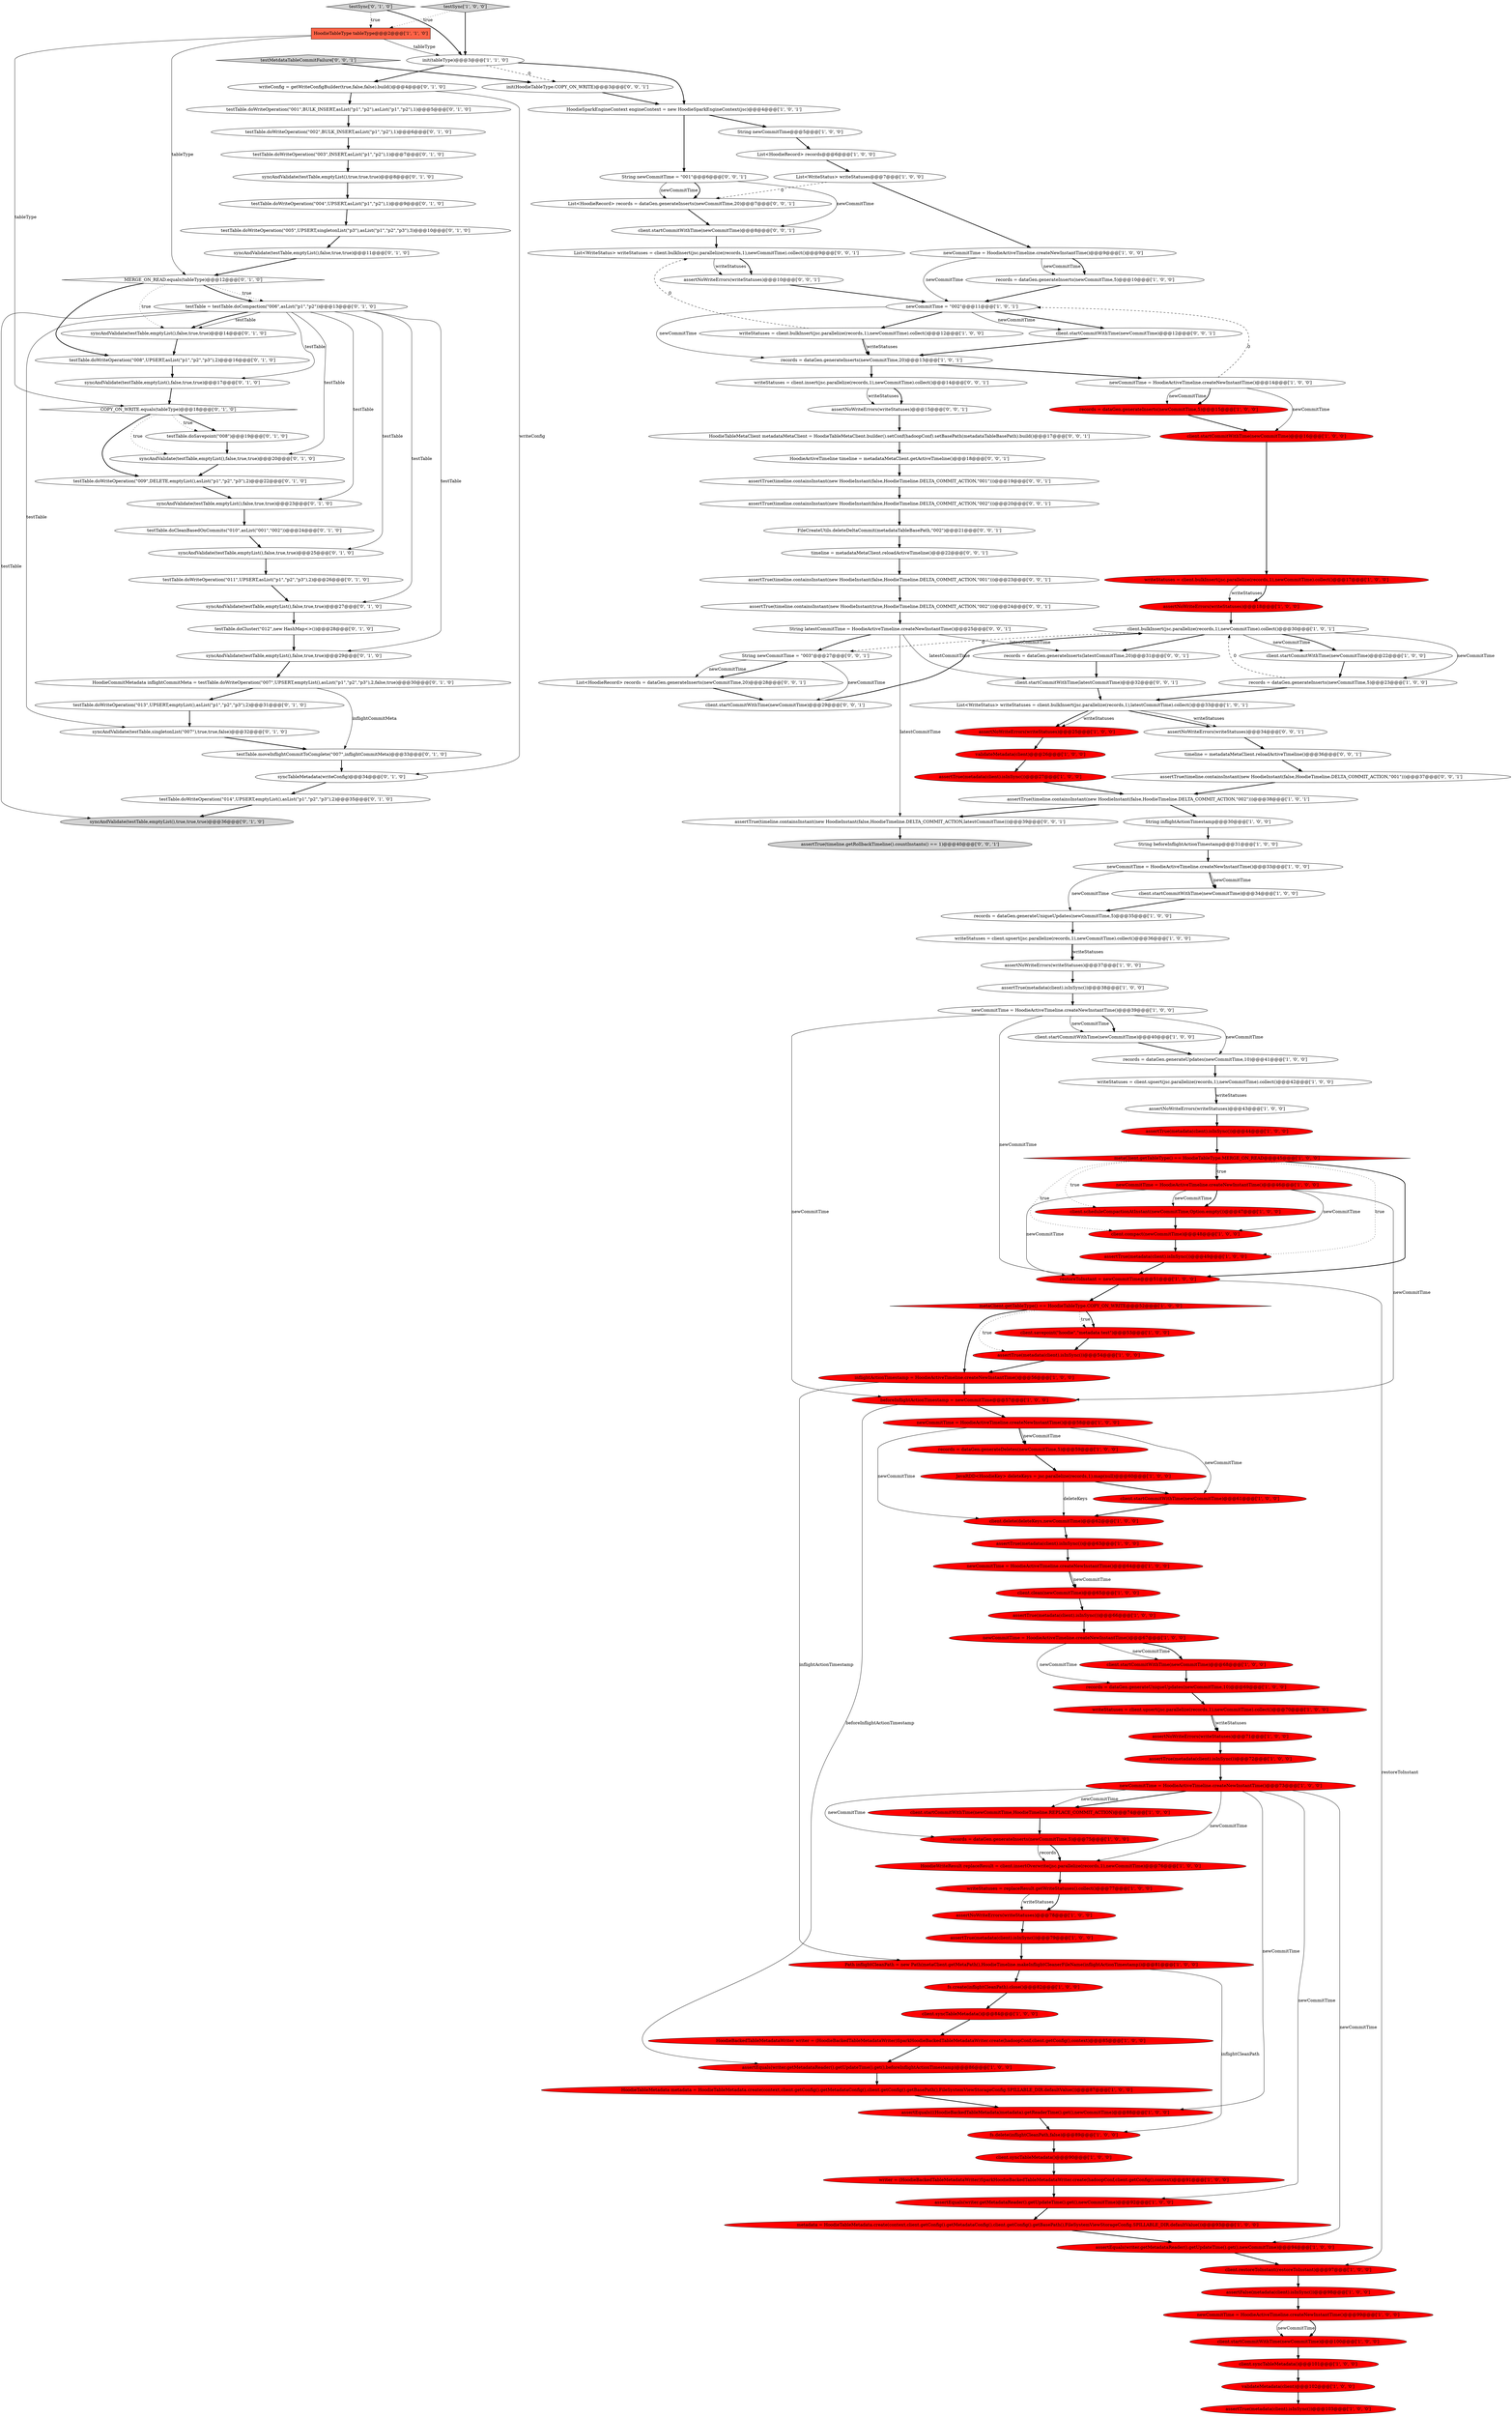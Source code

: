 digraph {
118 [style = filled, label = "MERGE_ON_READ.equals(tableType)@@@12@@@['0', '1', '0']", fillcolor = white, shape = diamond image = "AAA0AAABBB2BBB"];
19 [style = filled, label = "client.syncTableMetadata()@@@90@@@['1', '0', '0']", fillcolor = red, shape = ellipse image = "AAA1AAABBB1BBB"];
95 [style = filled, label = "syncAndValidate(testTable,emptyList(),true,true,true)@@@8@@@['0', '1', '0']", fillcolor = white, shape = ellipse image = "AAA0AAABBB2BBB"];
60 [style = filled, label = "JavaRDD<HoodieKey> deleteKeys = jsc.parallelize(records,1).map(null)@@@60@@@['1', '0', '0']", fillcolor = red, shape = ellipse image = "AAA1AAABBB1BBB"];
144 [style = filled, label = "String newCommitTime = \"003\"@@@27@@@['0', '0', '1']", fillcolor = white, shape = ellipse image = "AAA0AAABBB3BBB"];
67 [style = filled, label = "metaClient.getTableType() == HoodieTableType.COPY_ON_WRITE@@@52@@@['1', '0', '0']", fillcolor = red, shape = diamond image = "AAA1AAABBB1BBB"];
28 [style = filled, label = "assertTrue(metadata(client).isInSync())@@@63@@@['1', '0', '0']", fillcolor = red, shape = ellipse image = "AAA1AAABBB1BBB"];
62 [style = filled, label = "client.startCommitWithTime(newCommitTime)@@@68@@@['1', '0', '0']", fillcolor = red, shape = ellipse image = "AAA1AAABBB1BBB"];
113 [style = filled, label = "syncAndValidate(testTable,emptyList(),false,true,true)@@@29@@@['0', '1', '0']", fillcolor = white, shape = ellipse image = "AAA0AAABBB2BBB"];
65 [style = filled, label = "newCommitTime = HoodieActiveTimeline.createNewInstantTime()@@@64@@@['1', '0', '0']", fillcolor = red, shape = ellipse image = "AAA1AAABBB1BBB"];
117 [style = filled, label = "testTable.doWriteOperation(\"002\",BULK_INSERT,asList(\"p1\",\"p2\"),1)@@@6@@@['0', '1', '0']", fillcolor = white, shape = ellipse image = "AAA0AAABBB2BBB"];
14 [style = filled, label = "client.clean(newCommitTime)@@@65@@@['1', '0', '0']", fillcolor = red, shape = ellipse image = "AAA1AAABBB1BBB"];
99 [style = filled, label = "testTable.doWriteOperation(\"013\",UPSERT,emptyList(),asList(\"p1\",\"p2\",\"p3\"),2)@@@31@@@['0', '1', '0']", fillcolor = white, shape = ellipse image = "AAA0AAABBB2BBB"];
101 [style = filled, label = "HoodieCommitMetadata inflightCommitMeta = testTable.doWriteOperation(\"007\",UPSERT,emptyList(),asList(\"p1\",\"p2\",\"p3\"),2,false,true)@@@30@@@['0', '1', '0']", fillcolor = white, shape = ellipse image = "AAA0AAABBB2BBB"];
31 [style = filled, label = "newCommitTime = HoodieActiveTimeline.createNewInstantTime()@@@67@@@['1', '0', '0']", fillcolor = red, shape = ellipse image = "AAA1AAABBB1BBB"];
143 [style = filled, label = "assertTrue(timeline.containsInstant(new HoodieInstant(false,HoodieTimeline.DELTA_COMMIT_ACTION,\"002\")))@@@20@@@['0', '0', '1']", fillcolor = white, shape = ellipse image = "AAA0AAABBB3BBB"];
4 [style = filled, label = "records = dataGen.generateInserts(newCommitTime,20)@@@13@@@['1', '0', '1']", fillcolor = white, shape = ellipse image = "AAA0AAABBB1BBB"];
2 [style = filled, label = "assertTrue(metadata(client).isInSync())@@@54@@@['1', '0', '0']", fillcolor = red, shape = ellipse image = "AAA1AAABBB1BBB"];
45 [style = filled, label = "String newCommitTime@@@5@@@['1', '0', '0']", fillcolor = white, shape = ellipse image = "AAA0AAABBB1BBB"];
146 [style = filled, label = "client.startCommitWithTime(latestCommitTime)@@@32@@@['0', '0', '1']", fillcolor = white, shape = ellipse image = "AAA0AAABBB3BBB"];
116 [style = filled, label = "testTable.doWriteOperation(\"005\",UPSERT,singletonList(\"p3\"),asList(\"p1\",\"p2\",\"p3\"),3)@@@10@@@['0', '1', '0']", fillcolor = white, shape = ellipse image = "AAA0AAABBB2BBB"];
114 [style = filled, label = "testTable.doWriteOperation(\"008\",UPSERT,asList(\"p1\",\"p2\",\"p3\"),2)@@@16@@@['0', '1', '0']", fillcolor = white, shape = ellipse image = "AAA0AAABBB2BBB"];
125 [style = filled, label = "assertNoWriteErrors(writeStatuses)@@@10@@@['0', '0', '1']", fillcolor = white, shape = ellipse image = "AAA0AAABBB3BBB"];
108 [style = filled, label = "syncAndValidate(testTable,emptyList(),false,true,true)@@@23@@@['0', '1', '0']", fillcolor = white, shape = ellipse image = "AAA0AAABBB2BBB"];
54 [style = filled, label = "client.startCommitWithTime(newCommitTime)@@@22@@@['1', '0', '0']", fillcolor = white, shape = ellipse image = "AAA0AAABBB1BBB"];
12 [style = filled, label = "writeStatuses = client.upsert(jsc.parallelize(records,1),newCommitTime).collect()@@@70@@@['1', '0', '0']", fillcolor = red, shape = ellipse image = "AAA1AAABBB1BBB"];
105 [style = filled, label = "syncAndValidate(testTable,emptyList(),false,true,true)@@@20@@@['0', '1', '0']", fillcolor = white, shape = ellipse image = "AAA0AAABBB2BBB"];
107 [style = filled, label = "COPY_ON_WRITE.equals(tableType)@@@18@@@['0', '1', '0']", fillcolor = white, shape = diamond image = "AAA0AAABBB2BBB"];
34 [style = filled, label = "inflightActionTimestamp = HoodieActiveTimeline.createNewInstantTime()@@@56@@@['1', '0', '0']", fillcolor = red, shape = ellipse image = "AAA1AAABBB1BBB"];
30 [style = filled, label = "assertTrue(metadata(client).isInSync())@@@103@@@['1', '0', '0']", fillcolor = red, shape = ellipse image = "AAA1AAABBB1BBB"];
80 [style = filled, label = "newCommitTime = HoodieActiveTimeline.createNewInstantTime()@@@14@@@['1', '0', '0']", fillcolor = white, shape = ellipse image = "AAA0AAABBB1BBB"];
75 [style = filled, label = "records = dataGen.generateDeletes(newCommitTime,5)@@@59@@@['1', '0', '0']", fillcolor = red, shape = ellipse image = "AAA1AAABBB1BBB"];
26 [style = filled, label = "assertTrue(timeline.containsInstant(new HoodieInstant(false,HoodieTimeline.DELTA_COMMIT_ACTION,\"002\")))@@@38@@@['1', '0', '1']", fillcolor = white, shape = ellipse image = "AAA0AAABBB1BBB"];
43 [style = filled, label = "writeStatuses = client.upsert(jsc.parallelize(records,1),newCommitTime).collect()@@@36@@@['1', '0', '0']", fillcolor = white, shape = ellipse image = "AAA0AAABBB1BBB"];
97 [style = filled, label = "syncAndValidate(testTable,singletonList(\"007\"),true,true,false)@@@32@@@['0', '1', '0']", fillcolor = white, shape = ellipse image = "AAA0AAABBB2BBB"];
106 [style = filled, label = "syncAndValidate(testTable,emptyList(),false,true,true)@@@17@@@['0', '1', '0']", fillcolor = white, shape = ellipse image = "AAA0AAABBB2BBB"];
115 [style = filled, label = "testTable.doWriteOperation(\"009\",DELETE,emptyList(),asList(\"p1\",\"p2\",\"p3\"),2)@@@22@@@['0', '1', '0']", fillcolor = white, shape = ellipse image = "AAA0AAABBB2BBB"];
120 [style = filled, label = "testTable = testTable.doCompaction(\"006\",asList(\"p1\",\"p2\"))@@@13@@@['0', '1', '0']", fillcolor = white, shape = ellipse image = "AAA0AAABBB2BBB"];
129 [style = filled, label = "client.startCommitWithTime(newCommitTime)@@@8@@@['0', '0', '1']", fillcolor = white, shape = ellipse image = "AAA0AAABBB3BBB"];
142 [style = filled, label = "List<HoodieRecord> records = dataGen.generateInserts(newCommitTime,20)@@@7@@@['0', '0', '1']", fillcolor = white, shape = ellipse image = "AAA0AAABBB3BBB"];
68 [style = filled, label = "assertEquals(((HoodieBackedTableMetadata)metadata).getReaderTime().get(),newCommitTime)@@@88@@@['1', '0', '0']", fillcolor = red, shape = ellipse image = "AAA1AAABBB1BBB"];
56 [style = filled, label = "validateMetadata(client)@@@26@@@['1', '0', '0']", fillcolor = red, shape = ellipse image = "AAA1AAABBB1BBB"];
40 [style = filled, label = "metadata = HoodieTableMetadata.create(context,client.getConfig().getMetadataConfig(),client.getConfig().getBasePath(),FileSystemViewStorageConfig.SPILLABLE_DIR.defaultValue())@@@93@@@['1', '0', '0']", fillcolor = red, shape = ellipse image = "AAA1AAABBB1BBB"];
21 [style = filled, label = "client.syncTableMetadata()@@@101@@@['1', '0', '0']", fillcolor = red, shape = ellipse image = "AAA1AAABBB1BBB"];
20 [style = filled, label = "String inflightActionTimestamp@@@30@@@['1', '0', '0']", fillcolor = white, shape = ellipse image = "AAA0AAABBB1BBB"];
130 [style = filled, label = "assertTrue(timeline.containsInstant(new HoodieInstant(false,HoodieTimeline.DELTA_COMMIT_ACTION,\"001\")))@@@37@@@['0', '0', '1']", fillcolor = white, shape = ellipse image = "AAA0AAABBB3BBB"];
17 [style = filled, label = "newCommitTime = HoodieActiveTimeline.createNewInstantTime()@@@58@@@['1', '0', '0']", fillcolor = red, shape = ellipse image = "AAA1AAABBB1BBB"];
47 [style = filled, label = "assertTrue(metadata(client).isInSync())@@@72@@@['1', '0', '0']", fillcolor = red, shape = ellipse image = "AAA1AAABBB1BBB"];
10 [style = filled, label = "client.scheduleCompactionAtInstant(newCommitTime,Option.empty())@@@47@@@['1', '0', '0']", fillcolor = red, shape = ellipse image = "AAA1AAABBB1BBB"];
52 [style = filled, label = "fs.delete(inflightCleanPath,false)@@@89@@@['1', '0', '0']", fillcolor = red, shape = ellipse image = "AAA1AAABBB1BBB"];
55 [style = filled, label = "newCommitTime = HoodieActiveTimeline.createNewInstantTime()@@@39@@@['1', '0', '0']", fillcolor = white, shape = ellipse image = "AAA0AAABBB1BBB"];
145 [style = filled, label = "List<WriteStatus> writeStatuses = client.bulkInsert(jsc.parallelize(records,1),newCommitTime).collect()@@@9@@@['0', '0', '1']", fillcolor = white, shape = ellipse image = "AAA0AAABBB3BBB"];
84 [style = filled, label = "writeStatuses = client.upsert(jsc.parallelize(records,1),newCommitTime).collect()@@@42@@@['1', '0', '0']", fillcolor = white, shape = ellipse image = "AAA0AAABBB1BBB"];
53 [style = filled, label = "newCommitTime = HoodieActiveTimeline.createNewInstantTime()@@@99@@@['1', '0', '0']", fillcolor = red, shape = ellipse image = "AAA1AAABBB1BBB"];
41 [style = filled, label = "HoodieTableType tableType@@@2@@@['1', '1', '0']", fillcolor = tomato, shape = box image = "AAA0AAABBB1BBB"];
77 [style = filled, label = "assertNoWriteErrors(writeStatuses)@@@37@@@['1', '0', '0']", fillcolor = white, shape = ellipse image = "AAA0AAABBB1BBB"];
76 [style = filled, label = "records = dataGen.generateUniqueUpdates(newCommitTime,5)@@@35@@@['1', '0', '0']", fillcolor = white, shape = ellipse image = "AAA0AAABBB1BBB"];
104 [style = filled, label = "testTable.doWriteOperation(\"014\",UPSERT,emptyList(),asList(\"p1\",\"p2\",\"p3\"),2)@@@35@@@['0', '1', '0']", fillcolor = white, shape = ellipse image = "AAA0AAABBB2BBB"];
61 [style = filled, label = "List<WriteStatus> writeStatuses = client.bulkInsert(jsc.parallelize(records,1),latestCommitTime).collect()@@@33@@@['1', '0', '1']", fillcolor = white, shape = ellipse image = "AAA0AAABBB1BBB"];
112 [style = filled, label = "syncAndValidate(testTable,emptyList(),false,true,true)@@@27@@@['0', '1', '0']", fillcolor = white, shape = ellipse image = "AAA0AAABBB2BBB"];
135 [style = filled, label = "assertTrue(timeline.containsInstant(new HoodieInstant(false,HoodieTimeline.DELTA_COMMIT_ACTION,\"001\")))@@@19@@@['0', '0', '1']", fillcolor = white, shape = ellipse image = "AAA0AAABBB3BBB"];
32 [style = filled, label = "assertTrue(metadata(client).isInSync())@@@27@@@['1', '0', '0']", fillcolor = red, shape = ellipse image = "AAA1AAABBB1BBB"];
22 [style = filled, label = "testSync['1', '0', '0']", fillcolor = lightgray, shape = diamond image = "AAA0AAABBB1BBB"];
79 [style = filled, label = "writeStatuses = client.bulkInsert(jsc.parallelize(records,1),newCommitTime).collect()@@@12@@@['1', '0', '0']", fillcolor = white, shape = ellipse image = "AAA0AAABBB1BBB"];
57 [style = filled, label = "client.syncTableMetadata()@@@84@@@['1', '0', '0']", fillcolor = red, shape = ellipse image = "AAA1AAABBB1BBB"];
69 [style = filled, label = "assertTrue(metadata(client).isInSync())@@@66@@@['1', '0', '0']", fillcolor = red, shape = ellipse image = "AAA1AAABBB1BBB"];
150 [style = filled, label = "assertTrue(timeline.getRollbackTimeline().countInstants() == 1)@@@40@@@['0', '0', '1']", fillcolor = lightgray, shape = ellipse image = "AAA0AAABBB3BBB"];
7 [style = filled, label = "client.startCommitWithTime(newCommitTime)@@@100@@@['1', '0', '0']", fillcolor = red, shape = ellipse image = "AAA1AAABBB1BBB"];
93 [style = filled, label = "syncAndValidate(testTable,emptyList(),false,true,true)@@@25@@@['0', '1', '0']", fillcolor = white, shape = ellipse image = "AAA0AAABBB2BBB"];
139 [style = filled, label = "init(HoodieTableType.COPY_ON_WRITE)@@@3@@@['0', '0', '1']", fillcolor = white, shape = ellipse image = "AAA0AAABBB3BBB"];
94 [style = filled, label = "testTable.moveInflightCommitToComplete(\"007\",inflightCommitMeta)@@@33@@@['0', '1', '0']", fillcolor = white, shape = ellipse image = "AAA0AAABBB2BBB"];
78 [style = filled, label = "client.startCommitWithTime(newCommitTime,HoodieTimeline.REPLACE_COMMIT_ACTION)@@@74@@@['1', '0', '0']", fillcolor = red, shape = ellipse image = "AAA1AAABBB1BBB"];
90 [style = filled, label = "init(tableType)@@@3@@@['1', '1', '0']", fillcolor = white, shape = ellipse image = "AAA0AAABBB1BBB"];
50 [style = filled, label = "HoodieBackedTableMetadataWriter writer = (HoodieBackedTableMetadataWriter)SparkHoodieBackedTableMetadataWriter.create(hadoopConf,client.getConfig(),context)@@@85@@@['1', '0', '0']", fillcolor = red, shape = ellipse image = "AAA1AAABBB1BBB"];
138 [style = filled, label = "testMetdataTableCommitFailure['0', '0', '1']", fillcolor = lightgray, shape = diamond image = "AAA0AAABBB3BBB"];
122 [style = filled, label = "syncAndValidate(testTable,emptyList(),false,true,true)@@@11@@@['0', '1', '0']", fillcolor = white, shape = ellipse image = "AAA0AAABBB2BBB"];
82 [style = filled, label = "HoodieTableMetadata metadata = HoodieTableMetadata.create(context,client.getConfig().getMetadataConfig(),client.getConfig().getBasePath(),FileSystemViewStorageConfig.SPILLABLE_DIR.defaultValue())@@@87@@@['1', '0', '0']", fillcolor = red, shape = ellipse image = "AAA1AAABBB1BBB"];
110 [style = filled, label = "testTable.doCleanBasedOnCommits(\"010\",asList(\"001\",\"002\"))@@@24@@@['0', '1', '0']", fillcolor = white, shape = ellipse image = "AAA0AAABBB2BBB"];
11 [style = filled, label = "client.compact(newCommitTime)@@@48@@@['1', '0', '0']", fillcolor = red, shape = ellipse image = "AAA1AAABBB1BBB"];
70 [style = filled, label = "metaClient.getTableType() == HoodieTableType.MERGE_ON_READ@@@45@@@['1', '0', '0']", fillcolor = red, shape = diamond image = "AAA1AAABBB1BBB"];
124 [style = filled, label = "assertTrue(timeline.containsInstant(new HoodieInstant(true,HoodieTimeline.DELTA_COMMIT_ACTION,\"002\")))@@@24@@@['0', '0', '1']", fillcolor = white, shape = ellipse image = "AAA0AAABBB3BBB"];
18 [style = filled, label = "assertTrue(metadata(client).isInSync())@@@38@@@['1', '0', '0']", fillcolor = white, shape = ellipse image = "AAA0AAABBB1BBB"];
83 [style = filled, label = "assertEquals(writer.getMetadataReader().getUpdateTime().get(),newCommitTime)@@@92@@@['1', '0', '0']", fillcolor = red, shape = ellipse image = "AAA1AAABBB1BBB"];
121 [style = filled, label = "writeConfig = getWriteConfigBuilder(true,false,false).build()@@@4@@@['0', '1', '0']", fillcolor = white, shape = ellipse image = "AAA0AAABBB2BBB"];
35 [style = filled, label = "List<HoodieRecord> records@@@6@@@['1', '0', '0']", fillcolor = white, shape = ellipse image = "AAA0AAABBB1BBB"];
6 [style = filled, label = "newCommitTime = HoodieActiveTimeline.createNewInstantTime()@@@33@@@['1', '0', '0']", fillcolor = white, shape = ellipse image = "AAA0AAABBB1BBB"];
25 [style = filled, label = "newCommitTime = HoodieActiveTimeline.createNewInstantTime()@@@73@@@['1', '0', '0']", fillcolor = red, shape = ellipse image = "AAA1AAABBB1BBB"];
131 [style = filled, label = "String latestCommitTime = HoodieActiveTimeline.createNewInstantTime()@@@25@@@['0', '0', '1']", fillcolor = white, shape = ellipse image = "AAA0AAABBB3BBB"];
73 [style = filled, label = "client.startCommitWithTime(newCommitTime)@@@61@@@['1', '0', '0']", fillcolor = red, shape = ellipse image = "AAA1AAABBB1BBB"];
98 [style = filled, label = "syncAndValidate(testTable,emptyList(),false,true,true)@@@14@@@['0', '1', '0']", fillcolor = white, shape = ellipse image = "AAA0AAABBB2BBB"];
66 [style = filled, label = "assertEquals(writer.getMetadataReader().getUpdateTime().get(),newCommitTime)@@@94@@@['1', '0', '0']", fillcolor = red, shape = ellipse image = "AAA1AAABBB1BBB"];
74 [style = filled, label = "newCommitTime = \"002\"@@@11@@@['1', '0', '1']", fillcolor = white, shape = ellipse image = "AAA0AAABBB1BBB"];
44 [style = filled, label = "writeStatuses = replaceResult.getWriteStatuses().collect()@@@77@@@['1', '0', '0']", fillcolor = red, shape = ellipse image = "AAA1AAABBB1BBB"];
39 [style = filled, label = "assertFalse(metadata(client).isInSync())@@@98@@@['1', '0', '0']", fillcolor = red, shape = ellipse image = "AAA1AAABBB1BBB"];
91 [style = filled, label = "writer = (HoodieBackedTableMetadataWriter)SparkHoodieBackedTableMetadataWriter.create(hadoopConf,client.getConfig(),context)@@@91@@@['1', '0', '0']", fillcolor = red, shape = ellipse image = "AAA1AAABBB1BBB"];
100 [style = filled, label = "testTable.doWriteOperation(\"004\",UPSERT,asList(\"p1\",\"p2\"),1)@@@9@@@['0', '1', '0']", fillcolor = white, shape = ellipse image = "AAA0AAABBB2BBB"];
48 [style = filled, label = "restoreToInstant = newCommitTime@@@51@@@['1', '0', '0']", fillcolor = red, shape = ellipse image = "AAA1AAABBB1BBB"];
137 [style = filled, label = "List<HoodieRecord> records = dataGen.generateInserts(newCommitTime,20)@@@28@@@['0', '0', '1']", fillcolor = white, shape = ellipse image = "AAA0AAABBB3BBB"];
88 [style = filled, label = "records = dataGen.generateInserts(newCommitTime,5)@@@23@@@['1', '0', '0']", fillcolor = white, shape = ellipse image = "AAA0AAABBB1BBB"];
148 [style = filled, label = "assertNoWriteErrors(writeStatuses)@@@15@@@['0', '0', '1']", fillcolor = white, shape = ellipse image = "AAA0AAABBB3BBB"];
1 [style = filled, label = "assertNoWriteErrors(writeStatuses)@@@25@@@['1', '0', '0']", fillcolor = red, shape = ellipse image = "AAA1AAABBB1BBB"];
119 [style = filled, label = "testTable.doSavepoint(\"008\")@@@19@@@['0', '1', '0']", fillcolor = white, shape = ellipse image = "AAA0AAABBB2BBB"];
127 [style = filled, label = "records = dataGen.generateInserts(latestCommitTime,20)@@@31@@@['0', '0', '1']", fillcolor = white, shape = ellipse image = "AAA0AAABBB3BBB"];
128 [style = filled, label = "FileCreateUtils.deleteDeltaCommit(metadataTableBasePath,\"002\")@@@21@@@['0', '0', '1']", fillcolor = white, shape = ellipse image = "AAA0AAABBB3BBB"];
85 [style = filled, label = "newCommitTime = HoodieActiveTimeline.createNewInstantTime()@@@46@@@['1', '0', '0']", fillcolor = red, shape = ellipse image = "AAA1AAABBB1BBB"];
3 [style = filled, label = "assertNoWriteErrors(writeStatuses)@@@78@@@['1', '0', '0']", fillcolor = red, shape = ellipse image = "AAA1AAABBB1BBB"];
92 [style = filled, label = "syncTableMetadata(writeConfig)@@@34@@@['0', '1', '0']", fillcolor = white, shape = ellipse image = "AAA0AAABBB2BBB"];
5 [style = filled, label = "assertEquals(writer.getMetadataReader().getUpdateTime().get(),beforeInflightActionTimestamp)@@@86@@@['1', '0', '0']", fillcolor = red, shape = ellipse image = "AAA1AAABBB1BBB"];
86 [style = filled, label = "assertTrue(metadata(client).isInSync())@@@49@@@['1', '0', '0']", fillcolor = red, shape = ellipse image = "AAA1AAABBB1BBB"];
38 [style = filled, label = "client.startCommitWithTime(newCommitTime)@@@40@@@['1', '0', '0']", fillcolor = white, shape = ellipse image = "AAA0AAABBB1BBB"];
96 [style = filled, label = "testTable.doWriteOperation(\"001\",BULK_INSERT,asList(\"p1\",\"p2\"),asList(\"p1\",\"p2\"),1)@@@5@@@['0', '1', '0']", fillcolor = white, shape = ellipse image = "AAA0AAABBB2BBB"];
27 [style = filled, label = "beforeInflightActionTimestamp = newCommitTime@@@57@@@['1', '0', '0']", fillcolor = red, shape = ellipse image = "AAA1AAABBB1BBB"];
15 [style = filled, label = "List<WriteStatus> writeStatuses@@@7@@@['1', '0', '0']", fillcolor = white, shape = ellipse image = "AAA0AAABBB1BBB"];
8 [style = filled, label = "assertTrue(metadata(client).isInSync())@@@79@@@['1', '0', '0']", fillcolor = red, shape = ellipse image = "AAA1AAABBB1BBB"];
141 [style = filled, label = "HoodieTableMetaClient metadataMetaClient = HoodieTableMetaClient.builder().setConf(hadoopConf).setBasePath(metadataTableBasePath).build()@@@17@@@['0', '0', '1']", fillcolor = white, shape = ellipse image = "AAA0AAABBB3BBB"];
126 [style = filled, label = "writeStatuses = client.insert(jsc.parallelize(records,1),newCommitTime).collect()@@@14@@@['0', '0', '1']", fillcolor = white, shape = ellipse image = "AAA0AAABBB3BBB"];
51 [style = filled, label = "records = dataGen.generateUniqueUpdates(newCommitTime,10)@@@69@@@['1', '0', '0']", fillcolor = red, shape = ellipse image = "AAA1AAABBB1BBB"];
9 [style = filled, label = "client.bulkInsert(jsc.parallelize(records,1),newCommitTime).collect()@@@30@@@['1', '0', '1']", fillcolor = white, shape = ellipse image = "AAA0AAABBB1BBB"];
36 [style = filled, label = "assertNoWriteErrors(writeStatuses)@@@71@@@['1', '0', '0']", fillcolor = red, shape = ellipse image = "AAA1AAABBB1BBB"];
16 [style = filled, label = "client.startCommitWithTime(newCommitTime)@@@34@@@['1', '0', '0']", fillcolor = white, shape = ellipse image = "AAA0AAABBB1BBB"];
37 [style = filled, label = "client.savepoint(\"hoodie\",\"metadata test\")@@@53@@@['1', '0', '0']", fillcolor = red, shape = ellipse image = "AAA1AAABBB1BBB"];
64 [style = filled, label = "assertNoWriteErrors(writeStatuses)@@@18@@@['1', '0', '0']", fillcolor = red, shape = ellipse image = "AAA1AAABBB1BBB"];
147 [style = filled, label = "assertTrue(timeline.containsInstant(new HoodieInstant(false,HoodieTimeline.DELTA_COMMIT_ACTION,latestCommitTime)))@@@39@@@['0', '0', '1']", fillcolor = white, shape = ellipse image = "AAA0AAABBB3BBB"];
87 [style = filled, label = "records = dataGen.generateInserts(newCommitTime,5)@@@75@@@['1', '0', '0']", fillcolor = red, shape = ellipse image = "AAA1AAABBB1BBB"];
111 [style = filled, label = "testTable.doWriteOperation(\"011\",UPSERT,asList(\"p1\",\"p2\",\"p3\"),2)@@@26@@@['0', '1', '0']", fillcolor = white, shape = ellipse image = "AAA0AAABBB2BBB"];
58 [style = filled, label = "validateMetadata(client)@@@102@@@['1', '0', '0']", fillcolor = red, shape = ellipse image = "AAA1AAABBB1BBB"];
81 [style = filled, label = "HoodieWriteResult replaceResult = client.insertOverwrite(jsc.parallelize(records,1),newCommitTime)@@@76@@@['1', '0', '0']", fillcolor = red, shape = ellipse image = "AAA1AAABBB1BBB"];
132 [style = filled, label = "String newCommitTime = \"001\"@@@6@@@['0', '0', '1']", fillcolor = white, shape = ellipse image = "AAA0AAABBB3BBB"];
13 [style = filled, label = "Path inflightCleanPath = new Path(metaClient.getMetaPath(),HoodieTimeline.makeInflightCleanerFileName(inflightActionTimestamp))@@@81@@@['1', '0', '0']", fillcolor = red, shape = ellipse image = "AAA1AAABBB1BBB"];
134 [style = filled, label = "client.startCommitWithTime(newCommitTime)@@@29@@@['0', '0', '1']", fillcolor = white, shape = ellipse image = "AAA0AAABBB3BBB"];
42 [style = filled, label = "String beforeInflightActionTimestamp@@@31@@@['1', '0', '0']", fillcolor = white, shape = ellipse image = "AAA0AAABBB1BBB"];
149 [style = filled, label = "timeline = metadataMetaClient.reloadActiveTimeline()@@@36@@@['0', '0', '1']", fillcolor = white, shape = ellipse image = "AAA0AAABBB3BBB"];
151 [style = filled, label = "assertTrue(timeline.containsInstant(new HoodieInstant(false,HoodieTimeline.DELTA_COMMIT_ACTION,\"001\")))@@@23@@@['0', '0', '1']", fillcolor = white, shape = ellipse image = "AAA0AAABBB3BBB"];
59 [style = filled, label = "assertTrue(metadata(client).isInSync())@@@44@@@['1', '0', '0']", fillcolor = red, shape = ellipse image = "AAA1AAABBB1BBB"];
72 [style = filled, label = "HoodieSparkEngineContext engineContext = new HoodieSparkEngineContext(jsc)@@@4@@@['1', '0', '1']", fillcolor = white, shape = ellipse image = "AAA0AAABBB1BBB"];
23 [style = filled, label = "newCommitTime = HoodieActiveTimeline.createNewInstantTime()@@@9@@@['1', '0', '0']", fillcolor = white, shape = ellipse image = "AAA0AAABBB1BBB"];
24 [style = filled, label = "records = dataGen.generateInserts(newCommitTime,5)@@@10@@@['1', '0', '0']", fillcolor = white, shape = ellipse image = "AAA0AAABBB1BBB"];
49 [style = filled, label = "writeStatuses = client.bulkInsert(jsc.parallelize(records,1),newCommitTime).collect()@@@17@@@['1', '0', '0']", fillcolor = red, shape = ellipse image = "AAA1AAABBB1BBB"];
103 [style = filled, label = "testSync['0', '1', '0']", fillcolor = lightgray, shape = diamond image = "AAA0AAABBB2BBB"];
152 [style = filled, label = "assertNoWriteErrors(writeStatuses)@@@34@@@['0', '0', '1']", fillcolor = white, shape = ellipse image = "AAA0AAABBB3BBB"];
0 [style = filled, label = "client.startCommitWithTime(newCommitTime)@@@16@@@['1', '0', '0']", fillcolor = red, shape = ellipse image = "AAA1AAABBB1BBB"];
140 [style = filled, label = "HoodieActiveTimeline timeline = metadataMetaClient.getActiveTimeline()@@@18@@@['0', '0', '1']", fillcolor = white, shape = ellipse image = "AAA0AAABBB3BBB"];
136 [style = filled, label = "client.startCommitWithTime(newCommitTime)@@@12@@@['0', '0', '1']", fillcolor = white, shape = ellipse image = "AAA0AAABBB3BBB"];
133 [style = filled, label = "timeline = metadataMetaClient.reloadActiveTimeline()@@@22@@@['0', '0', '1']", fillcolor = white, shape = ellipse image = "AAA0AAABBB3BBB"];
123 [style = filled, label = "testTable.doWriteOperation(\"003\",INSERT,asList(\"p1\",\"p2\"),1)@@@7@@@['0', '1', '0']", fillcolor = white, shape = ellipse image = "AAA0AAABBB2BBB"];
71 [style = filled, label = "records = dataGen.generateInserts(newCommitTime,5)@@@15@@@['1', '0', '0']", fillcolor = red, shape = ellipse image = "AAA1AAABBB1BBB"];
89 [style = filled, label = "records = dataGen.generateUpdates(newCommitTime,10)@@@41@@@['1', '0', '0']", fillcolor = white, shape = ellipse image = "AAA0AAABBB1BBB"];
46 [style = filled, label = "assertNoWriteErrors(writeStatuses)@@@43@@@['1', '0', '0']", fillcolor = white, shape = ellipse image = "AAA0AAABBB1BBB"];
33 [style = filled, label = "fs.create(inflightCleanPath).close()@@@82@@@['1', '0', '0']", fillcolor = red, shape = ellipse image = "AAA1AAABBB1BBB"];
102 [style = filled, label = "testTable.doCluster(\"012\",new HashMap<>())@@@28@@@['0', '1', '0']", fillcolor = white, shape = ellipse image = "AAA0AAABBB2BBB"];
63 [style = filled, label = "client.delete(deleteKeys,newCommitTime)@@@62@@@['1', '0', '0']", fillcolor = red, shape = ellipse image = "AAA1AAABBB1BBB"];
29 [style = filled, label = "client.restoreToInstant(restoreToInstant)@@@97@@@['1', '0', '0']", fillcolor = red, shape = ellipse image = "AAA1AAABBB1BBB"];
109 [style = filled, label = "syncAndValidate(testTable,emptyList(),true,true,true)@@@36@@@['0', '1', '0']", fillcolor = lightgray, shape = ellipse image = "AAA0AAABBB2BBB"];
90->72 [style = bold, label=""];
134->9 [style = bold, label=""];
121->92 [style = solid, label="writeConfig"];
40->66 [style = bold, label=""];
79->4 [style = solid, label="writeStatuses"];
121->96 [style = bold, label=""];
11->86 [style = bold, label=""];
18->55 [style = bold, label=""];
58->30 [style = bold, label=""];
135->143 [style = bold, label=""];
21->58 [style = bold, label=""];
152->149 [style = bold, label=""];
27->5 [style = solid, label="beforeInflightActionTimestamp"];
131->127 [style = solid, label="latestCommitTime"];
103->90 [style = bold, label=""];
67->37 [style = dotted, label="true"];
88->9 [style = dashed, label="0"];
65->14 [style = bold, label=""];
6->16 [style = solid, label="newCommitTime"];
99->97 [style = bold, label=""];
114->106 [style = bold, label=""];
9->127 [style = bold, label=""];
132->129 [style = solid, label="newCommitTime"];
120->113 [style = solid, label="testTable"];
141->140 [style = bold, label=""];
65->14 [style = solid, label="newCommitTime"];
85->48 [style = solid, label="newCommitTime"];
145->125 [style = bold, label=""];
67->34 [style = bold, label=""];
50->5 [style = bold, label=""];
63->28 [style = bold, label=""];
82->68 [style = bold, label=""];
126->148 [style = bold, label=""];
53->7 [style = solid, label="newCommitTime"];
123->95 [style = bold, label=""];
55->48 [style = solid, label="newCommitTime"];
131->146 [style = solid, label="latestCommitTime"];
131->147 [style = solid, label="latestCommitTime"];
27->17 [style = bold, label=""];
49->64 [style = solid, label="writeStatuses"];
25->66 [style = solid, label="newCommitTime"];
66->29 [style = bold, label=""];
31->62 [style = solid, label="newCommitTime"];
120->109 [style = solid, label="testTable"];
81->44 [style = bold, label=""];
104->109 [style = bold, label=""];
28->65 [style = bold, label=""];
45->35 [style = bold, label=""];
80->0 [style = solid, label="newCommitTime"];
75->60 [style = bold, label=""];
46->59 [style = bold, label=""];
80->74 [style = dashed, label="0"];
10->11 [style = bold, label=""];
140->135 [style = bold, label=""];
103->41 [style = dotted, label="true"];
85->27 [style = solid, label="newCommitTime"];
64->9 [style = bold, label=""];
49->64 [style = bold, label=""];
151->124 [style = bold, label=""];
72->132 [style = bold, label=""];
9->54 [style = solid, label="newCommitTime"];
9->144 [style = dashed, label="0"];
19->91 [style = bold, label=""];
56->32 [style = bold, label=""];
29->39 [style = bold, label=""];
111->112 [style = bold, label=""];
4->80 [style = bold, label=""];
122->118 [style = bold, label=""];
107->115 [style = bold, label=""];
61->1 [style = bold, label=""];
108->110 [style = bold, label=""];
44->3 [style = bold, label=""];
110->93 [style = bold, label=""];
2->34 [style = bold, label=""];
139->72 [style = bold, label=""];
94->92 [style = bold, label=""];
105->115 [style = bold, label=""];
148->141 [style = bold, label=""];
72->45 [style = bold, label=""];
61->152 [style = bold, label=""];
55->38 [style = bold, label=""];
25->68 [style = solid, label="newCommitTime"];
137->134 [style = bold, label=""];
52->19 [style = bold, label=""];
74->79 [style = bold, label=""];
145->125 [style = solid, label="writeStatuses"];
85->10 [style = bold, label=""];
32->26 [style = bold, label=""];
77->18 [style = bold, label=""];
69->31 [style = bold, label=""];
70->85 [style = dotted, label="true"];
106->107 [style = bold, label=""];
133->151 [style = bold, label=""];
79->145 [style = dashed, label="0"];
80->71 [style = solid, label="newCommitTime"];
117->123 [style = bold, label=""];
100->116 [style = bold, label=""];
9->54 [style = bold, label=""];
74->136 [style = bold, label=""];
47->25 [style = bold, label=""];
6->76 [style = solid, label="newCommitTime"];
144->134 [style = solid, label="newCommitTime"];
24->74 [style = bold, label=""];
14->69 [style = bold, label=""];
90->121 [style = bold, label=""];
87->81 [style = solid, label="records"];
128->133 [style = bold, label=""];
120->108 [style = solid, label="testTable"];
79->4 [style = bold, label=""];
1->56 [style = bold, label=""];
70->85 [style = bold, label=""];
25->78 [style = bold, label=""];
67->2 [style = dotted, label="true"];
138->139 [style = bold, label=""];
74->136 [style = solid, label="newCommitTime"];
144->137 [style = bold, label=""];
146->61 [style = bold, label=""];
54->88 [style = bold, label=""];
26->20 [style = bold, label=""];
83->40 [style = bold, label=""];
101->94 [style = solid, label="inflightCommitMeta"];
85->11 [style = solid, label="newCommitTime"];
73->63 [style = bold, label=""];
107->105 [style = dotted, label="true"];
68->52 [style = bold, label=""];
62->51 [style = bold, label=""];
95->100 [style = bold, label=""];
91->83 [style = bold, label=""];
35->15 [style = bold, label=""];
26->147 [style = bold, label=""];
118->98 [style = dotted, label="true"];
41->118 [style = solid, label="tableType"];
51->12 [style = bold, label=""];
118->114 [style = bold, label=""];
5->82 [style = bold, label=""];
78->87 [style = bold, label=""];
43->77 [style = bold, label=""];
12->36 [style = bold, label=""];
4->126 [style = bold, label=""];
87->81 [style = bold, label=""];
25->87 [style = solid, label="newCommitTime"];
9->88 [style = solid, label="newCommitTime"];
33->57 [style = bold, label=""];
127->146 [style = bold, label=""];
17->63 [style = solid, label="newCommitTime"];
39->53 [style = bold, label=""];
129->145 [style = bold, label=""];
70->10 [style = dotted, label="true"];
55->27 [style = solid, label="newCommitTime"];
34->13 [style = solid, label="inflightActionTimestamp"];
41->107 [style = solid, label="tableType"];
120->93 [style = solid, label="testTable"];
98->114 [style = bold, label=""];
55->38 [style = solid, label="newCommitTime"];
25->81 [style = solid, label="newCommitTime"];
149->130 [style = bold, label=""];
61->1 [style = solid, label="writeStatuses"];
71->0 [style = bold, label=""];
84->46 [style = bold, label=""];
43->77 [style = solid, label="writeStatuses"];
0->49 [style = bold, label=""];
48->29 [style = solid, label="restoreToInstant"];
13->52 [style = solid, label="inflightCleanPath"];
22->41 [style = dotted, label="true"];
3->8 [style = bold, label=""];
93->111 [style = bold, label=""];
60->63 [style = solid, label="deleteKeys"];
125->74 [style = bold, label=""];
97->94 [style = bold, label=""];
59->70 [style = bold, label=""];
70->11 [style = dotted, label="true"];
107->119 [style = bold, label=""];
20->42 [style = bold, label=""];
61->152 [style = solid, label="writeStatuses"];
76->43 [style = bold, label=""];
88->61 [style = bold, label=""];
31->51 [style = solid, label="newCommitTime"];
37->2 [style = bold, label=""];
142->129 [style = bold, label=""];
131->144 [style = bold, label=""];
124->131 [style = bold, label=""];
130->26 [style = bold, label=""];
8->13 [style = bold, label=""];
17->73 [style = solid, label="newCommitTime"];
17->75 [style = solid, label="newCommitTime"];
118->120 [style = dotted, label="true"];
107->119 [style = dotted, label="true"];
89->84 [style = bold, label=""];
15->23 [style = bold, label=""];
132->142 [style = bold, label=""];
41->90 [style = solid, label="tableType"];
36->47 [style = bold, label=""];
57->50 [style = bold, label=""];
38->89 [style = bold, label=""];
80->71 [style = bold, label=""];
44->3 [style = solid, label="writeStatuses"];
132->142 [style = solid, label="newCommitTime"];
86->48 [style = bold, label=""];
25->78 [style = solid, label="newCommitTime"];
136->4 [style = bold, label=""];
17->75 [style = bold, label=""];
102->113 [style = bold, label=""];
15->142 [style = dashed, label="0"];
22->90 [style = bold, label=""];
23->24 [style = solid, label="newCommitTime"];
112->102 [style = bold, label=""];
101->99 [style = bold, label=""];
55->89 [style = solid, label="newCommitTime"];
96->117 [style = bold, label=""];
70->48 [style = bold, label=""];
144->137 [style = solid, label="newCommitTime"];
74->4 [style = solid, label="newCommitTime"];
126->148 [style = solid, label="writeStatuses"];
143->128 [style = bold, label=""];
23->24 [style = bold, label=""];
42->6 [style = bold, label=""];
53->7 [style = bold, label=""];
12->36 [style = solid, label="writeStatuses"];
90->139 [style = dashed, label="0"];
120->98 [style = solid, label="testTable"];
6->16 [style = bold, label=""];
120->112 [style = solid, label="testTable"];
60->73 [style = bold, label=""];
48->67 [style = bold, label=""];
113->101 [style = bold, label=""];
147->150 [style = bold, label=""];
115->108 [style = bold, label=""];
118->120 [style = bold, label=""];
119->105 [style = bold, label=""];
92->104 [style = bold, label=""];
16->76 [style = bold, label=""];
7->21 [style = bold, label=""];
116->122 [style = bold, label=""];
67->37 [style = bold, label=""];
120->106 [style = solid, label="testTable"];
25->83 [style = solid, label="newCommitTime"];
84->46 [style = solid, label="writeStatuses"];
120->98 [style = bold, label=""];
13->33 [style = bold, label=""];
31->62 [style = bold, label=""];
120->105 [style = solid, label="testTable"];
23->74 [style = solid, label="newCommitTime"];
70->86 [style = dotted, label="true"];
85->10 [style = solid, label="newCommitTime"];
120->97 [style = solid, label="testTable"];
34->27 [style = bold, label=""];
}
